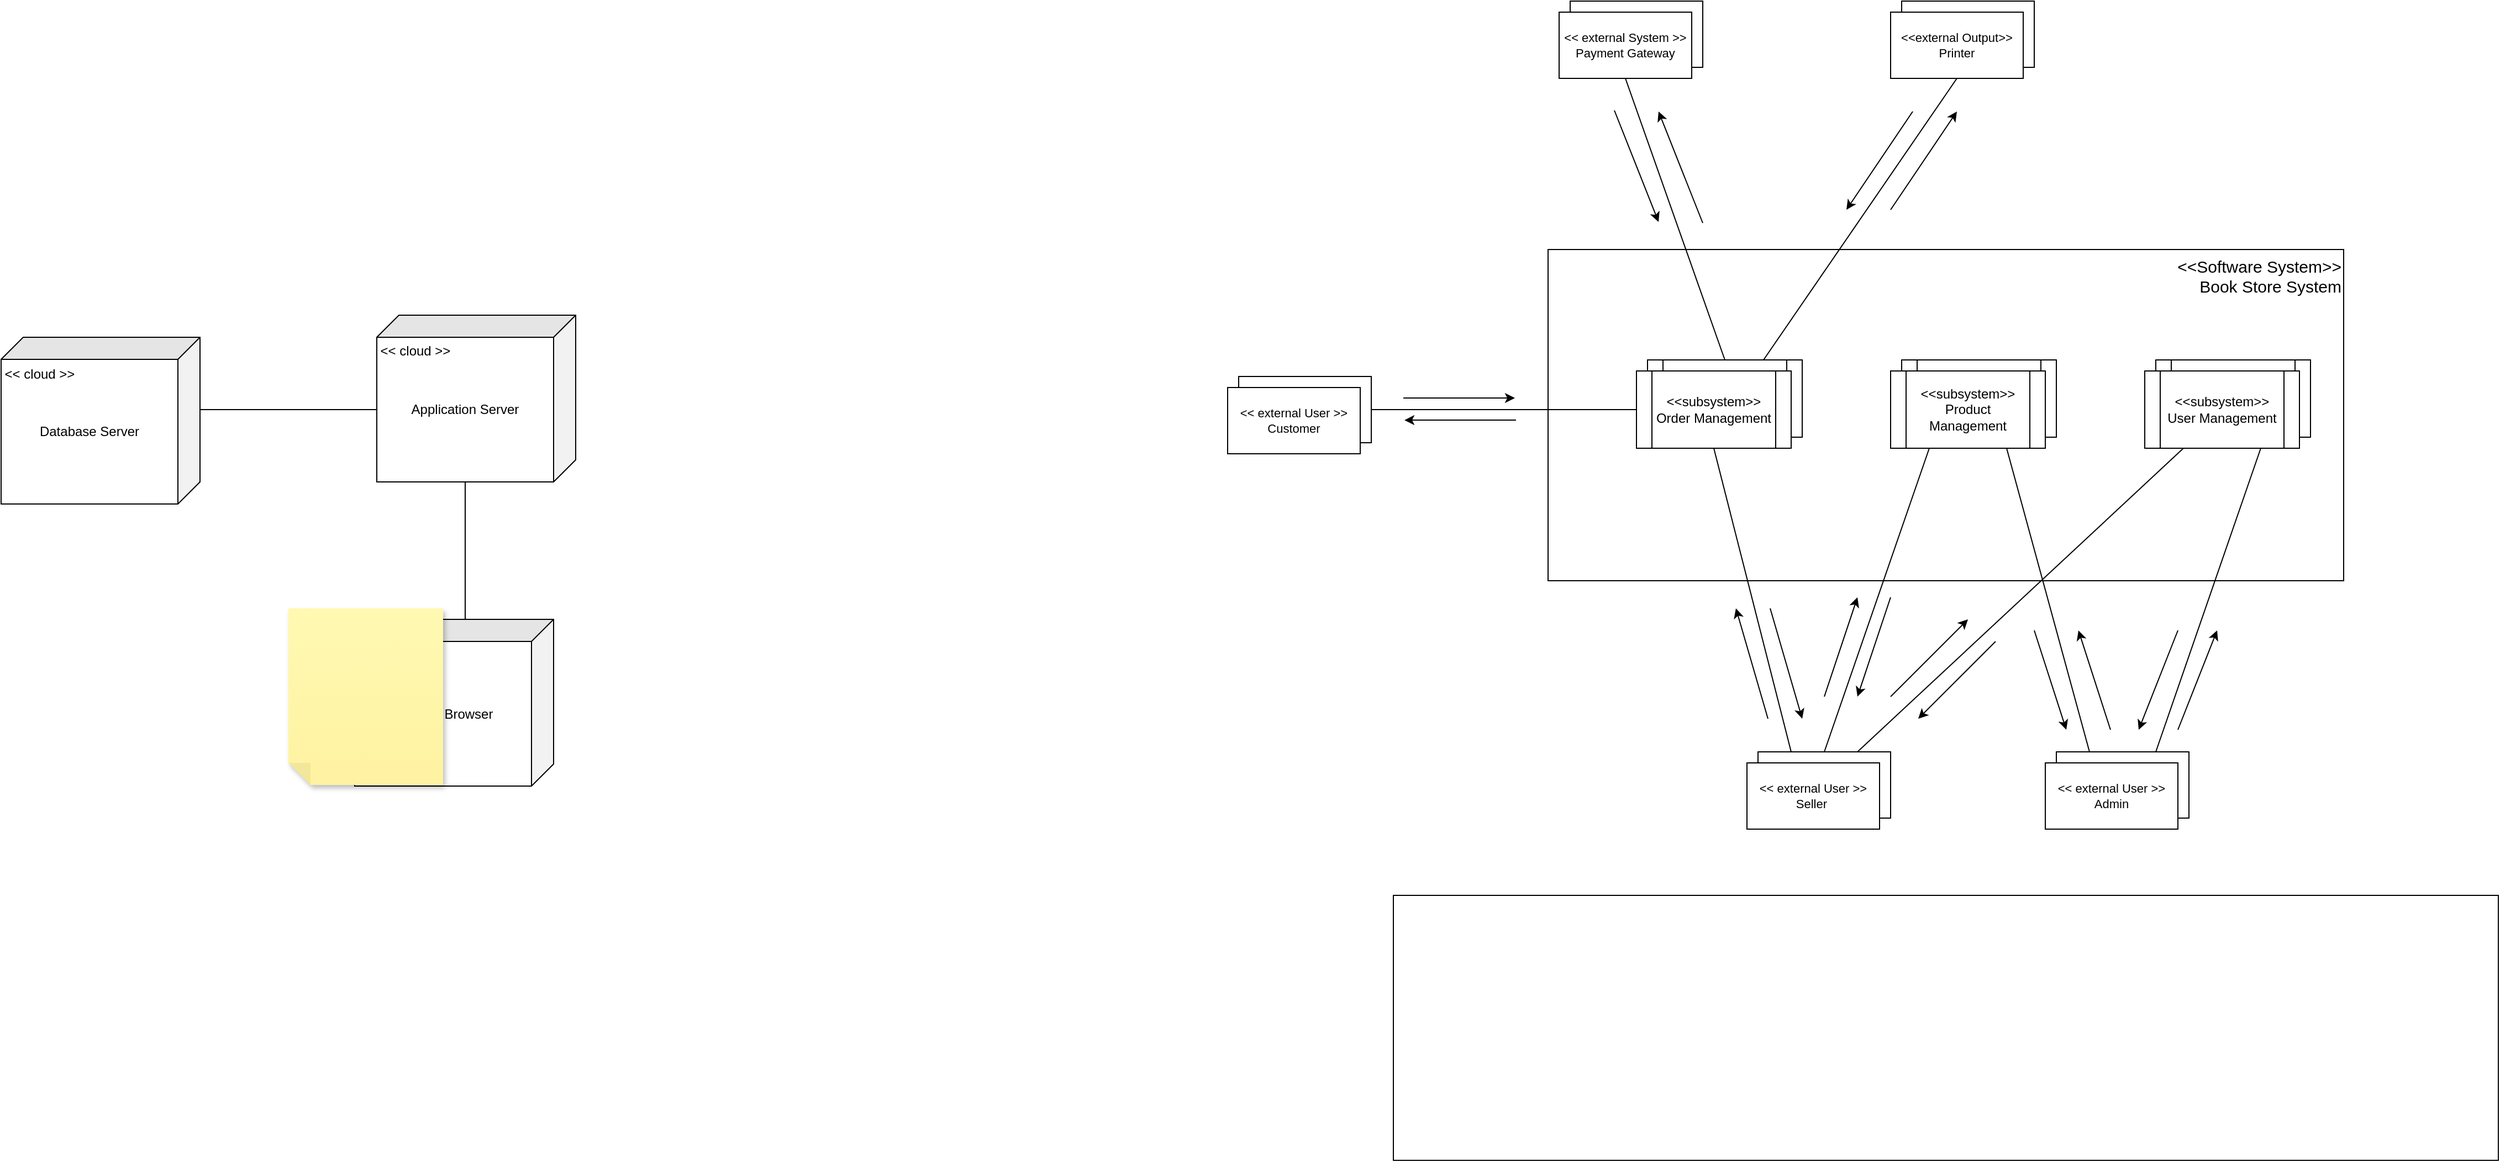 <mxfile version="24.4.9" type="github">
  <diagram name="Page-1" id="UonKbbKQ0xOtYwliBMsf">
    <mxGraphModel dx="2255" dy="-749" grid="1" gridSize="10" guides="1" tooltips="1" connect="1" arrows="1" fold="1" page="1" pageScale="1" pageWidth="850" pageHeight="1100" math="0" shadow="0">
      <root>
        <mxCell id="0" />
        <mxCell id="1" parent="0" />
        <mxCell id="88j9yWdIxeIhRfzHc_mj-2" value="&lt;font style=&quot;font-size: 15px;&quot;&gt;&amp;lt;&amp;lt;Software System&amp;gt;&amp;gt;&lt;/font&gt;&lt;div style=&quot;font-size: 15px;&quot;&gt;&lt;font style=&quot;font-size: 15px;&quot;&gt;Book Store System&lt;/font&gt;&lt;/div&gt;" style="rounded=0;whiteSpace=wrap;html=1;align=right;labelPosition=center;verticalLabelPosition=middle;verticalAlign=top;textDirection=ltr;fontSize=10;" vertex="1" parent="1">
          <mxGeometry x="-240" y="1375" width="720" height="300" as="geometry" />
        </mxCell>
        <mxCell id="88j9yWdIxeIhRfzHc_mj-3" value="&lt;font style=&quot;font-size: 12px;&quot;&gt;&amp;lt;&amp;lt;subsystem&amp;gt;&amp;gt;&lt;/font&gt;&lt;div style=&quot;font-size: 12px;&quot;&gt;Order Management&lt;/div&gt;" style="shape=process;whiteSpace=wrap;html=1;backgroundOutline=1;fontSize=12;horizontal=1;" vertex="1" parent="1">
          <mxGeometry x="-150" y="1475" width="140" height="70" as="geometry" />
        </mxCell>
        <mxCell id="88j9yWdIxeIhRfzHc_mj-6" value="&lt;font style=&quot;font-size: 12px;&quot;&gt;&amp;lt;&amp;lt;subsystem&amp;gt;&amp;gt;&lt;/font&gt;&lt;div style=&quot;font-size: 12px;&quot;&gt;Order Management&lt;/div&gt;" style="shape=process;whiteSpace=wrap;html=1;backgroundOutline=1;fontSize=12;" vertex="1" parent="1">
          <mxGeometry x="-160" y="1485" width="140" height="70" as="geometry" />
        </mxCell>
        <mxCell id="88j9yWdIxeIhRfzHc_mj-7" value="&lt;font style=&quot;font-size: 12px;&quot;&gt;&amp;lt;&amp;lt;subsystem&amp;gt;&amp;gt;&lt;/font&gt;&lt;div style=&quot;font-size: 12px;&quot;&gt;Order Management&lt;/div&gt;" style="shape=process;whiteSpace=wrap;html=1;backgroundOutline=1;fontSize=12;horizontal=1;" vertex="1" parent="1">
          <mxGeometry x="80" y="1475" width="140" height="70" as="geometry" />
        </mxCell>
        <mxCell id="88j9yWdIxeIhRfzHc_mj-8" value="&lt;font style=&quot;font-size: 12px;&quot;&gt;&amp;lt;&amp;lt;subsystem&amp;gt;&amp;gt;&lt;/font&gt;&lt;div style=&quot;font-size: 12px;&quot;&gt;Product Management&lt;/div&gt;" style="shape=process;whiteSpace=wrap;html=1;backgroundOutline=1;fontSize=12;" vertex="1" parent="1">
          <mxGeometry x="70" y="1485" width="140" height="70" as="geometry" />
        </mxCell>
        <mxCell id="88j9yWdIxeIhRfzHc_mj-9" value="&lt;font style=&quot;font-size: 12px;&quot;&gt;&amp;lt;&amp;lt;subsystem&amp;gt;&amp;gt;&lt;/font&gt;&lt;div style=&quot;font-size: 12px;&quot;&gt;Order Management&lt;/div&gt;" style="shape=process;whiteSpace=wrap;html=1;backgroundOutline=1;fontSize=12;horizontal=1;" vertex="1" parent="1">
          <mxGeometry x="310" y="1475" width="140" height="70" as="geometry" />
        </mxCell>
        <mxCell id="88j9yWdIxeIhRfzHc_mj-10" value="&lt;font style=&quot;font-size: 12px;&quot;&gt;&amp;lt;&amp;lt;subsystem&amp;gt;&amp;gt;&lt;/font&gt;&lt;div style=&quot;font-size: 12px;&quot;&gt;User Management&lt;/div&gt;" style="shape=process;whiteSpace=wrap;html=1;backgroundOutline=1;fontSize=12;" vertex="1" parent="1">
          <mxGeometry x="300" y="1485" width="140" height="70" as="geometry" />
        </mxCell>
        <mxCell id="88j9yWdIxeIhRfzHc_mj-11" value="" style="rounded=0;whiteSpace=wrap;html=1;fontSize=11;" vertex="1" parent="1">
          <mxGeometry x="-220" y="1150" width="120" height="60" as="geometry" />
        </mxCell>
        <mxCell id="88j9yWdIxeIhRfzHc_mj-14" value="&amp;lt;&amp;lt; external System &amp;gt;&amp;gt;&lt;div style=&quot;font-size: 11px;&quot;&gt;Payment Gateway&lt;/div&gt;" style="rounded=0;whiteSpace=wrap;html=1;fontSize=11;" vertex="1" parent="1">
          <mxGeometry x="-230" y="1160" width="120" height="60" as="geometry" />
        </mxCell>
        <mxCell id="88j9yWdIxeIhRfzHc_mj-15" value="" style="rounded=0;whiteSpace=wrap;html=1;fontSize=11;" vertex="1" parent="1">
          <mxGeometry x="80" y="1150" width="120" height="60" as="geometry" />
        </mxCell>
        <mxCell id="88j9yWdIxeIhRfzHc_mj-16" value="&amp;lt;&amp;lt;external Output&amp;gt;&amp;gt;&lt;div style=&quot;font-size: 11px;&quot;&gt;Printer&lt;/div&gt;" style="rounded=0;whiteSpace=wrap;html=1;fontSize=11;" vertex="1" parent="1">
          <mxGeometry x="70" y="1160" width="120" height="60" as="geometry" />
        </mxCell>
        <mxCell id="88j9yWdIxeIhRfzHc_mj-17" value="" style="rounded=0;whiteSpace=wrap;html=1;fontSize=11;" vertex="1" parent="1">
          <mxGeometry x="-50" y="1830" width="120" height="60" as="geometry" />
        </mxCell>
        <mxCell id="88j9yWdIxeIhRfzHc_mj-18" value="&amp;lt;&amp;lt; external User &amp;gt;&amp;gt;&lt;div style=&quot;font-size: 11px;&quot;&gt;Seller&amp;nbsp;&lt;/div&gt;" style="rounded=0;whiteSpace=wrap;html=1;fontSize=11;" vertex="1" parent="1">
          <mxGeometry x="-60" y="1840" width="120" height="60" as="geometry" />
        </mxCell>
        <mxCell id="88j9yWdIxeIhRfzHc_mj-19" value="" style="rounded=0;whiteSpace=wrap;html=1;fontSize=11;" vertex="1" parent="1">
          <mxGeometry x="220" y="1830" width="120" height="60" as="geometry" />
        </mxCell>
        <mxCell id="88j9yWdIxeIhRfzHc_mj-20" value="&amp;lt;&amp;lt; external User &amp;gt;&amp;gt;&lt;div style=&quot;font-size: 11px;&quot;&gt;Admin&lt;/div&gt;" style="rounded=0;whiteSpace=wrap;html=1;fontSize=11;" vertex="1" parent="1">
          <mxGeometry x="210" y="1840" width="120" height="60" as="geometry" />
        </mxCell>
        <mxCell id="88j9yWdIxeIhRfzHc_mj-21" value="" style="rounded=0;whiteSpace=wrap;html=1;" vertex="1" parent="1">
          <mxGeometry x="-520" y="1490" width="120" height="60" as="geometry" />
        </mxCell>
        <mxCell id="88j9yWdIxeIhRfzHc_mj-22" value="&amp;lt;&amp;lt; external User &amp;gt;&amp;gt;&lt;div style=&quot;font-size: 11px;&quot;&gt;Customer&lt;/div&gt;" style="rounded=0;whiteSpace=wrap;html=1;fontSize=11;" vertex="1" parent="1">
          <mxGeometry x="-530" y="1500" width="120" height="60" as="geometry" />
        </mxCell>
        <mxCell id="88j9yWdIxeIhRfzHc_mj-23" value="" style="endArrow=none;html=1;rounded=0;exitX=0.5;exitY=0;exitDx=0;exitDy=0;entryX=0.5;entryY=1;entryDx=0;entryDy=0;" edge="1" parent="1" source="88j9yWdIxeIhRfzHc_mj-3" target="88j9yWdIxeIhRfzHc_mj-14">
          <mxGeometry width="50" height="50" relative="1" as="geometry">
            <mxPoint x="40" y="1540" as="sourcePoint" />
            <mxPoint x="90" y="1490" as="targetPoint" />
          </mxGeometry>
        </mxCell>
        <mxCell id="88j9yWdIxeIhRfzHc_mj-24" value="" style="endArrow=none;html=1;rounded=0;exitX=0.75;exitY=0;exitDx=0;exitDy=0;entryX=0.5;entryY=1;entryDx=0;entryDy=0;" edge="1" parent="1" source="88j9yWdIxeIhRfzHc_mj-3" target="88j9yWdIxeIhRfzHc_mj-16">
          <mxGeometry width="50" height="50" relative="1" as="geometry">
            <mxPoint x="80" y="1490" as="sourcePoint" />
            <mxPoint x="40" y="1330" as="targetPoint" />
          </mxGeometry>
        </mxCell>
        <mxCell id="88j9yWdIxeIhRfzHc_mj-25" value="" style="endArrow=none;html=1;rounded=0;exitX=0.25;exitY=0;exitDx=0;exitDy=0;entryX=0.5;entryY=1;entryDx=0;entryDy=0;" edge="1" parent="1" source="88j9yWdIxeIhRfzHc_mj-17" target="88j9yWdIxeIhRfzHc_mj-6">
          <mxGeometry width="50" height="50" relative="1" as="geometry">
            <mxPoint x="-180" y="1790" as="sourcePoint" />
            <mxPoint x="-75" y="1625" as="targetPoint" />
          </mxGeometry>
        </mxCell>
        <mxCell id="88j9yWdIxeIhRfzHc_mj-26" value="" style="endArrow=none;html=1;rounded=0;exitX=0.5;exitY=0;exitDx=0;exitDy=0;entryX=0.25;entryY=1;entryDx=0;entryDy=0;" edge="1" parent="1" source="88j9yWdIxeIhRfzHc_mj-17" target="88j9yWdIxeIhRfzHc_mj-8">
          <mxGeometry width="50" height="50" relative="1" as="geometry">
            <mxPoint x="-20" y="1730" as="sourcePoint" />
            <mxPoint x="-80" y="1570" as="targetPoint" />
          </mxGeometry>
        </mxCell>
        <mxCell id="88j9yWdIxeIhRfzHc_mj-27" value="" style="endArrow=none;html=1;rounded=0;exitX=0.75;exitY=0;exitDx=0;exitDy=0;entryX=0.25;entryY=1;entryDx=0;entryDy=0;" edge="1" parent="1" source="88j9yWdIxeIhRfzHc_mj-17" target="88j9yWdIxeIhRfzHc_mj-10">
          <mxGeometry width="50" height="50" relative="1" as="geometry">
            <mxPoint x="10" y="1730" as="sourcePoint" />
            <mxPoint x="115" y="1570" as="targetPoint" />
          </mxGeometry>
        </mxCell>
        <mxCell id="88j9yWdIxeIhRfzHc_mj-28" value="" style="endArrow=none;html=1;rounded=0;exitX=0.25;exitY=0;exitDx=0;exitDy=0;entryX=0.75;entryY=1;entryDx=0;entryDy=0;" edge="1" parent="1" source="88j9yWdIxeIhRfzHc_mj-19" target="88j9yWdIxeIhRfzHc_mj-8">
          <mxGeometry width="50" height="50" relative="1" as="geometry">
            <mxPoint x="40" y="1730" as="sourcePoint" />
            <mxPoint x="345" y="1570" as="targetPoint" />
          </mxGeometry>
        </mxCell>
        <mxCell id="88j9yWdIxeIhRfzHc_mj-29" value="" style="endArrow=none;html=1;rounded=0;exitX=0.75;exitY=0;exitDx=0;exitDy=0;entryX=0.75;entryY=1;entryDx=0;entryDy=0;" edge="1" parent="1" source="88j9yWdIxeIhRfzHc_mj-19" target="88j9yWdIxeIhRfzHc_mj-10">
          <mxGeometry width="50" height="50" relative="1" as="geometry">
            <mxPoint x="220" y="1730" as="sourcePoint" />
            <mxPoint x="185" y="1570" as="targetPoint" />
          </mxGeometry>
        </mxCell>
        <mxCell id="88j9yWdIxeIhRfzHc_mj-30" value="" style="endArrow=none;html=1;rounded=0;exitX=0;exitY=0.5;exitDx=0;exitDy=0;entryX=1;entryY=0.5;entryDx=0;entryDy=0;" edge="1" parent="1" source="88j9yWdIxeIhRfzHc_mj-6" target="88j9yWdIxeIhRfzHc_mj-21">
          <mxGeometry width="50" height="50" relative="1" as="geometry">
            <mxPoint x="230" y="1740" as="sourcePoint" />
            <mxPoint x="195" y="1580" as="targetPoint" />
          </mxGeometry>
        </mxCell>
        <mxCell id="88j9yWdIxeIhRfzHc_mj-31" value="" style="endArrow=classic;html=1;rounded=0;" edge="1" parent="1">
          <mxGeometry width="50" height="50" relative="1" as="geometry">
            <mxPoint x="-180" y="1249" as="sourcePoint" />
            <mxPoint x="-140" y="1350" as="targetPoint" />
          </mxGeometry>
        </mxCell>
        <mxCell id="88j9yWdIxeIhRfzHc_mj-32" value="" style="endArrow=classic;html=1;rounded=0;" edge="1" parent="1">
          <mxGeometry width="50" height="50" relative="1" as="geometry">
            <mxPoint x="-100" y="1351" as="sourcePoint" />
            <mxPoint x="-140" y="1250" as="targetPoint" />
          </mxGeometry>
        </mxCell>
        <mxCell id="88j9yWdIxeIhRfzHc_mj-33" value="" style="endArrow=classic;html=1;rounded=0;" edge="1" parent="1">
          <mxGeometry width="50" height="50" relative="1" as="geometry">
            <mxPoint x="70" y="1339" as="sourcePoint" />
            <mxPoint x="130" y="1250" as="targetPoint" />
          </mxGeometry>
        </mxCell>
        <mxCell id="88j9yWdIxeIhRfzHc_mj-34" value="" style="endArrow=classic;html=1;rounded=0;" edge="1" parent="1">
          <mxGeometry width="50" height="50" relative="1" as="geometry">
            <mxPoint x="90" y="1250" as="sourcePoint" />
            <mxPoint x="30" y="1339" as="targetPoint" />
          </mxGeometry>
        </mxCell>
        <mxCell id="88j9yWdIxeIhRfzHc_mj-35" value="" style="endArrow=classic;html=1;rounded=0;" edge="1" parent="1">
          <mxGeometry width="50" height="50" relative="1" as="geometry">
            <mxPoint x="-41" y="1800" as="sourcePoint" />
            <mxPoint x="-70" y="1700" as="targetPoint" />
          </mxGeometry>
        </mxCell>
        <mxCell id="88j9yWdIxeIhRfzHc_mj-36" value="" style="endArrow=classic;html=1;rounded=0;" edge="1" parent="1">
          <mxGeometry width="50" height="50" relative="1" as="geometry">
            <mxPoint x="-39" y="1700" as="sourcePoint" />
            <mxPoint x="-10" y="1800" as="targetPoint" />
          </mxGeometry>
        </mxCell>
        <mxCell id="88j9yWdIxeIhRfzHc_mj-38" value="" style="endArrow=classic;html=1;rounded=0;" edge="1" parent="1">
          <mxGeometry width="50" height="50" relative="1" as="geometry">
            <mxPoint x="10" y="1780" as="sourcePoint" />
            <mxPoint x="40" y="1690" as="targetPoint" />
          </mxGeometry>
        </mxCell>
        <mxCell id="88j9yWdIxeIhRfzHc_mj-39" value="" style="endArrow=classic;html=1;rounded=0;" edge="1" parent="1">
          <mxGeometry width="50" height="50" relative="1" as="geometry">
            <mxPoint x="70" y="1690" as="sourcePoint" />
            <mxPoint x="40" y="1780" as="targetPoint" />
          </mxGeometry>
        </mxCell>
        <mxCell id="88j9yWdIxeIhRfzHc_mj-40" value="" style="endArrow=classic;html=1;rounded=0;" edge="1" parent="1">
          <mxGeometry width="50" height="50" relative="1" as="geometry">
            <mxPoint x="70" y="1780" as="sourcePoint" />
            <mxPoint x="140" y="1710" as="targetPoint" />
          </mxGeometry>
        </mxCell>
        <mxCell id="88j9yWdIxeIhRfzHc_mj-41" value="" style="endArrow=classic;html=1;rounded=0;" edge="1" parent="1">
          <mxGeometry width="50" height="50" relative="1" as="geometry">
            <mxPoint x="165" y="1730" as="sourcePoint" />
            <mxPoint x="95" y="1800" as="targetPoint" />
          </mxGeometry>
        </mxCell>
        <mxCell id="88j9yWdIxeIhRfzHc_mj-42" value="" style="endArrow=classic;html=1;rounded=0;" edge="1" parent="1">
          <mxGeometry width="50" height="50" relative="1" as="geometry">
            <mxPoint x="200" y="1720" as="sourcePoint" />
            <mxPoint x="229" y="1810" as="targetPoint" />
          </mxGeometry>
        </mxCell>
        <mxCell id="88j9yWdIxeIhRfzHc_mj-43" value="" style="endArrow=classic;html=1;rounded=0;" edge="1" parent="1">
          <mxGeometry width="50" height="50" relative="1" as="geometry">
            <mxPoint x="269" y="1810" as="sourcePoint" />
            <mxPoint x="240" y="1720" as="targetPoint" />
          </mxGeometry>
        </mxCell>
        <mxCell id="88j9yWdIxeIhRfzHc_mj-44" value="" style="endArrow=classic;html=1;rounded=0;" edge="1" parent="1">
          <mxGeometry width="50" height="50" relative="1" as="geometry">
            <mxPoint x="330" y="1810" as="sourcePoint" />
            <mxPoint x="365.5" y="1720" as="targetPoint" />
          </mxGeometry>
        </mxCell>
        <mxCell id="88j9yWdIxeIhRfzHc_mj-45" value="" style="endArrow=classic;html=1;rounded=0;" edge="1" parent="1">
          <mxGeometry width="50" height="50" relative="1" as="geometry">
            <mxPoint x="330" y="1720" as="sourcePoint" />
            <mxPoint x="294.5" y="1810" as="targetPoint" />
          </mxGeometry>
        </mxCell>
        <mxCell id="88j9yWdIxeIhRfzHc_mj-46" value="" style="endArrow=classic;html=1;rounded=0;" edge="1" parent="1">
          <mxGeometry width="50" height="50" relative="1" as="geometry">
            <mxPoint x="-371" y="1509.55" as="sourcePoint" />
            <mxPoint x="-270" y="1509.55" as="targetPoint" />
          </mxGeometry>
        </mxCell>
        <mxCell id="88j9yWdIxeIhRfzHc_mj-47" value="" style="endArrow=classic;html=1;rounded=0;" edge="1" parent="1">
          <mxGeometry width="50" height="50" relative="1" as="geometry">
            <mxPoint x="-269" y="1529.55" as="sourcePoint" />
            <mxPoint x="-370" y="1529.55" as="targetPoint" />
          </mxGeometry>
        </mxCell>
        <mxCell id="88j9yWdIxeIhRfzHc_mj-48" value="Database Server" style="shape=cube;whiteSpace=wrap;html=1;boundedLbl=1;backgroundOutline=1;darkOpacity=0.05;darkOpacity2=0.1;direction=south;" vertex="1" parent="1">
          <mxGeometry x="-1640" y="1454.5" width="180" height="151" as="geometry" />
        </mxCell>
        <mxCell id="88j9yWdIxeIhRfzHc_mj-49" value="Application Server" style="shape=cube;whiteSpace=wrap;html=1;boundedLbl=1;backgroundOutline=1;darkOpacity=0.05;darkOpacity2=0.1;direction=south;" vertex="1" parent="1">
          <mxGeometry x="-1300" y="1434.5" width="180" height="151" as="geometry" />
        </mxCell>
        <mxCell id="88j9yWdIxeIhRfzHc_mj-51" value="Website Browser" style="shape=cube;whiteSpace=wrap;html=1;boundedLbl=1;backgroundOutline=1;darkOpacity=0.05;darkOpacity2=0.1;direction=south;" vertex="1" parent="1">
          <mxGeometry x="-1320" y="1710" width="180" height="151" as="geometry" />
        </mxCell>
        <mxCell id="88j9yWdIxeIhRfzHc_mj-52" value="" style="endArrow=none;html=1;rounded=0;exitX=0;exitY=0;exitDx=85.5;exitDy=180;exitPerimeter=0;entryX=0;entryY=0;entryDx=65.5;entryDy=0;entryPerimeter=0;" edge="1" parent="1" source="88j9yWdIxeIhRfzHc_mj-49" target="88j9yWdIxeIhRfzHc_mj-48">
          <mxGeometry width="50" height="50" relative="1" as="geometry">
            <mxPoint x="-1490" y="1620" as="sourcePoint" />
            <mxPoint x="-1440" y="1570" as="targetPoint" />
          </mxGeometry>
        </mxCell>
        <mxCell id="88j9yWdIxeIhRfzHc_mj-53" value="" style="endArrow=none;html=1;rounded=0;exitX=0;exitY=0;exitDx=0;exitDy=80;exitPerimeter=0;entryX=0;entryY=0;entryDx=151;entryDy=100;entryPerimeter=0;" edge="1" parent="1" source="88j9yWdIxeIhRfzHc_mj-51" target="88j9yWdIxeIhRfzHc_mj-49">
          <mxGeometry width="50" height="50" relative="1" as="geometry">
            <mxPoint x="-1530" y="1720" as="sourcePoint" />
            <mxPoint x="-1530" y="1596" as="targetPoint" />
          </mxGeometry>
        </mxCell>
        <mxCell id="88j9yWdIxeIhRfzHc_mj-55" value="&amp;lt;&amp;lt; cloud &amp;gt;&amp;gt;" style="text;html=1;align=center;verticalAlign=middle;whiteSpace=wrap;rounded=0;" vertex="1" parent="1">
          <mxGeometry x="-1640" y="1475" width="70" height="25" as="geometry" />
        </mxCell>
        <mxCell id="88j9yWdIxeIhRfzHc_mj-56" value="&amp;lt;&amp;lt; cloud &amp;gt;&amp;gt;" style="text;html=1;align=center;verticalAlign=middle;whiteSpace=wrap;rounded=0;" vertex="1" parent="1">
          <mxGeometry x="-1300" y="1454.5" width="70" height="25" as="geometry" />
        </mxCell>
        <mxCell id="88j9yWdIxeIhRfzHc_mj-58" value="&amp;lt;&amp;lt; device &amp;gt;&amp;gt;" style="text;html=1;align=center;verticalAlign=middle;whiteSpace=wrap;rounded=0;" vertex="1" parent="1">
          <mxGeometry x="-1320" y="1730" width="80" height="25" as="geometry" />
        </mxCell>
        <mxCell id="88j9yWdIxeIhRfzHc_mj-59" value="" style="rounded=0;whiteSpace=wrap;html=1;" vertex="1" parent="1">
          <mxGeometry x="-380" y="1960" width="1000" height="240" as="geometry" />
        </mxCell>
        <mxCell id="88j9yWdIxeIhRfzHc_mj-60" value="" style="shape=note;whiteSpace=wrap;html=1;backgroundOutline=1;fontColor=#000000;darkOpacity=0.05;fillColor=#FFF9B2;strokeColor=none;fillStyle=solid;direction=west;gradientDirection=north;gradientColor=#FFF2A1;shadow=1;size=20;pointerEvents=1;" vertex="1" parent="1">
          <mxGeometry x="-1380" y="1700" width="140" height="160" as="geometry" />
        </mxCell>
      </root>
    </mxGraphModel>
  </diagram>
</mxfile>
